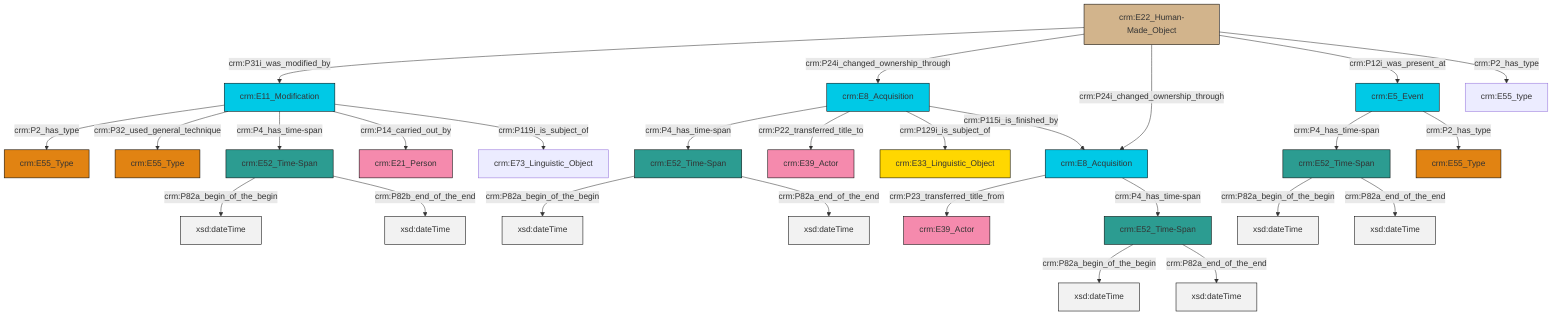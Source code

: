 graph TD
classDef Literal fill:#f2f2f2,stroke:#000000;
classDef CRM_Entity fill:#FFFFFF,stroke:#000000;
classDef Temporal_Entity fill:#00C9E6, stroke:#000000;
classDef Type fill:#E18312, stroke:#000000;
classDef Time-Span fill:#2C9C91, stroke:#000000;
classDef Appellation fill:#FFEB7F, stroke:#000000;
classDef Place fill:#008836, stroke:#000000;
classDef Persistent_Item fill:#B266B2, stroke:#000000;
classDef Conceptual_Object fill:#FFD700, stroke:#000000;
classDef Physical_Thing fill:#D2B48C, stroke:#000000;
classDef Actor fill:#f58aad, stroke:#000000;
classDef PC_Classes fill:#4ce600, stroke:#000000;
classDef Multi fill:#cccccc,stroke:#000000;

4["crm:E22_Human-Made_Object"]:::Physical_Thing -->|crm:P31i_was_modified_by| 5["crm:E11_Modification"]:::Temporal_Entity
6["crm:E52_Time-Span"]:::Time-Span -->|crm:P82a_begin_of_the_begin| 7[xsd:dateTime]:::Literal
8["crm:E8_Acquisition"]:::Temporal_Entity -->|crm:P4_has_time-span| 9["crm:E52_Time-Span"]:::Time-Span
5["crm:E11_Modification"]:::Temporal_Entity -->|crm:P2_has_type| 14["crm:E55_Type"]:::Type
4["crm:E22_Human-Made_Object"]:::Physical_Thing -->|crm:P24i_changed_ownership_through| 8["crm:E8_Acquisition"]:::Temporal_Entity
5["crm:E11_Modification"]:::Temporal_Entity -->|crm:P32_used_general_technique| 10["crm:E55_Type"]:::Type
9["crm:E52_Time-Span"]:::Time-Span -->|crm:P82a_begin_of_the_begin| 21[xsd:dateTime]:::Literal
5["crm:E11_Modification"]:::Temporal_Entity -->|crm:P4_has_time-span| 6["crm:E52_Time-Span"]:::Time-Span
5["crm:E11_Modification"]:::Temporal_Entity -->|crm:P14_carried_out_by| 19["crm:E21_Person"]:::Actor
4["crm:E22_Human-Made_Object"]:::Physical_Thing -->|crm:P24i_changed_ownership_through| 2["crm:E8_Acquisition"]:::Temporal_Entity
23["crm:E5_Event"]:::Temporal_Entity -->|crm:P4_has_time-span| 24["crm:E52_Time-Span"]:::Time-Span
25["crm:E52_Time-Span"]:::Time-Span -->|crm:P82a_begin_of_the_begin| 26[xsd:dateTime]:::Literal
6["crm:E52_Time-Span"]:::Time-Span -->|crm:P82b_end_of_the_end| 27[xsd:dateTime]:::Literal
24["crm:E52_Time-Span"]:::Time-Span -->|crm:P82a_begin_of_the_begin| 28[xsd:dateTime]:::Literal
23["crm:E5_Event"]:::Temporal_Entity -->|crm:P2_has_type| 0["crm:E55_Type"]:::Type
24["crm:E52_Time-Span"]:::Time-Span -->|crm:P82a_end_of_the_end| 36[xsd:dateTime]:::Literal
2["crm:E8_Acquisition"]:::Temporal_Entity -->|crm:P23_transferred_title_from| 30["crm:E39_Actor"]:::Actor
8["crm:E8_Acquisition"]:::Temporal_Entity -->|crm:P22_transferred_title_to| 34["crm:E39_Actor"]:::Actor
25["crm:E52_Time-Span"]:::Time-Span -->|crm:P82a_end_of_the_end| 37[xsd:dateTime]:::Literal
4["crm:E22_Human-Made_Object"]:::Physical_Thing -->|crm:P12i_was_present_at| 23["crm:E5_Event"]:::Temporal_Entity
5["crm:E11_Modification"]:::Temporal_Entity -->|crm:P119i_is_subject_of| 16["crm:E73_Linguistic_Object"]:::Default
8["crm:E8_Acquisition"]:::Temporal_Entity -->|crm:P129i_is_subject_of| 12["crm:E33_Linguistic_Object"]:::Conceptual_Object
8["crm:E8_Acquisition"]:::Temporal_Entity -->|crm:P115i_is_finished_by| 2["crm:E8_Acquisition"]:::Temporal_Entity
9["crm:E52_Time-Span"]:::Time-Span -->|crm:P82a_end_of_the_end| 43[xsd:dateTime]:::Literal
4["crm:E22_Human-Made_Object"]:::Physical_Thing -->|crm:P2_has_type| 39["crm:E55_type"]:::Default
2["crm:E8_Acquisition"]:::Temporal_Entity -->|crm:P4_has_time-span| 25["crm:E52_Time-Span"]:::Time-Span